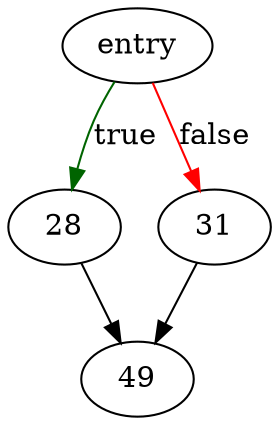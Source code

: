 digraph "addModuleArgument" {
	// Node definitions.
	3 [label=entry];
	28;
	31;
	49;

	// Edge definitions.
	3 -> 28 [
		color=darkgreen
		label=true
	];
	3 -> 31 [
		color=red
		label=false
	];
	28 -> 49;
	31 -> 49;
}